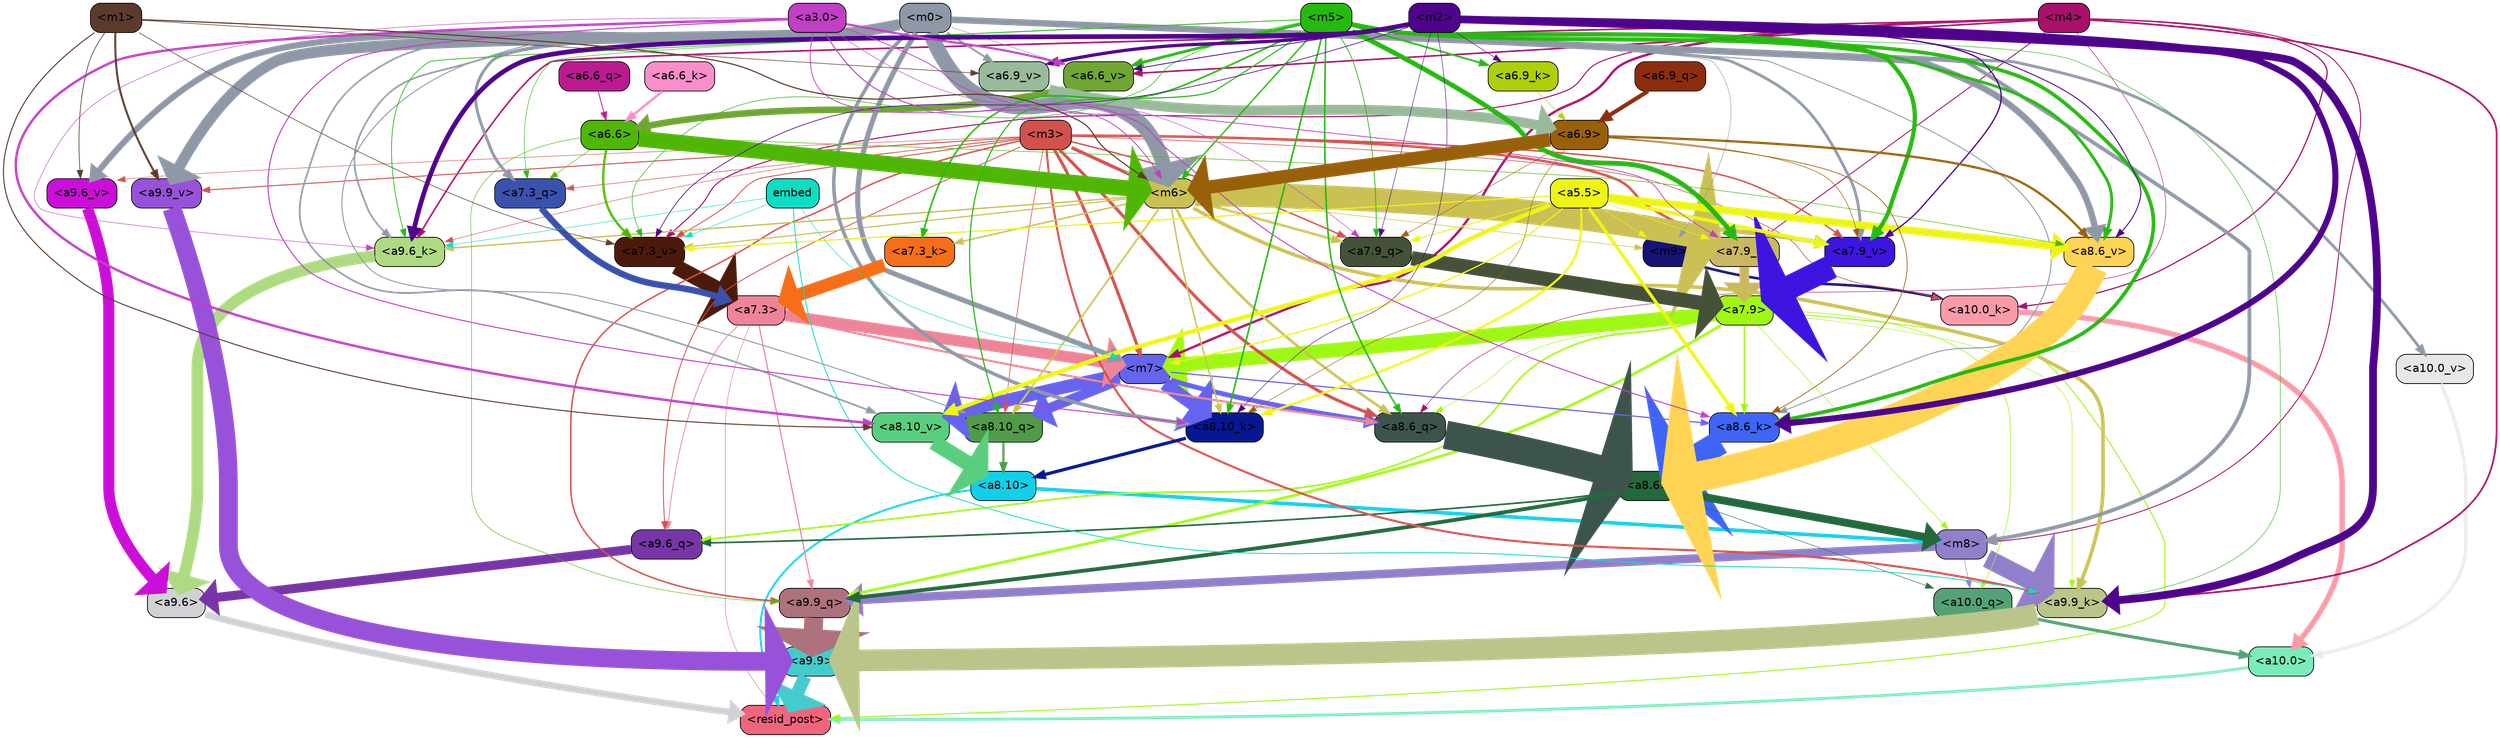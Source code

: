strict digraph "" {
	graph [bgcolor=transparent,
		layout=dot,
		overlap=false,
		splines=true
	];
	"<a10.0>"	[color=black,
		fillcolor="#7aebb9",
		fontname=Helvetica,
		shape=box,
		style="filled, rounded"];
	"<resid_post>"	[color=black,
		fillcolor="#ef667c",
		fontname=Helvetica,
		shape=box,
		style="filled, rounded"];
	"<a10.0>" -> "<resid_post>"	[color="#7aebb9",
		penwidth=3.4253244400024414];
	"<a9.9>"	[color=black,
		fillcolor="#44cbcb",
		fontname=Helvetica,
		shape=box,
		style="filled, rounded"];
	"<a9.9>" -> "<resid_post>"	[color="#44cbcb",
		penwidth=16.05378818511963];
	"<a9.6>"	[color=black,
		fillcolor="#d0d2d5",
		fontname=Helvetica,
		shape=box,
		style="filled, rounded"];
	"<a9.6>" -> "<resid_post>"	[color="#d0d2d5",
		penwidth=8.33797836303711];
	"<a8.10>"	[color=black,
		fillcolor="#10d0e9",
		fontname=Helvetica,
		shape=box,
		style="filled, rounded"];
	"<a8.10>" -> "<resid_post>"	[color="#10d0e9",
		penwidth=2.3390636444091797];
	"<m8>"	[color=black,
		fillcolor="#917fcc",
		fontname=Helvetica,
		shape=box,
		style="filled, rounded"];
	"<a8.10>" -> "<m8>"	[color="#10d0e9",
		penwidth=4.388927459716797];
	"<a7.9>"	[color=black,
		fillcolor="#9ff813",
		fontname=Helvetica,
		shape=box,
		style="filled, rounded"];
	"<a7.9>" -> "<resid_post>"	[color="#9ff813",
		penwidth=1.1926651000976562];
	"<a10.0_q>"	[color=black,
		fillcolor="#53a276",
		fontname=Helvetica,
		shape=box,
		style="filled, rounded"];
	"<a7.9>" -> "<a10.0_q>"	[color="#9ff813",
		penwidth=0.7811813354492188];
	"<a7.9>" -> "<m8>"	[color="#9ff813",
		penwidth=0.6738662719726562];
	"<a9.9_q>"	[color=black,
		fillcolor="#ad727d",
		fontname=Helvetica,
		shape=box,
		style="filled, rounded"];
	"<a7.9>" -> "<a9.9_q>"	[color="#9ff813",
		penwidth=3.33896541595459];
	"<a9.6_q>"	[color=black,
		fillcolor="#7735a8",
		fontname=Helvetica,
		shape=box,
		style="filled, rounded"];
	"<a7.9>" -> "<a9.6_q>"	[color="#9ff813",
		penwidth=2.0531044006347656];
	"<a9.9_k>"	[color=black,
		fillcolor="#bac589",
		fontname=Helvetica,
		shape=box,
		style="filled, rounded"];
	"<a7.9>" -> "<a9.9_k>"	[color="#9ff813",
		penwidth=0.6];
	"<a8.6_q>"	[color=black,
		fillcolor="#3d544d",
		fontname=Helvetica,
		shape=box,
		style="filled, rounded"];
	"<a7.9>" -> "<a8.6_q>"	[color="#9ff813",
		penwidth=0.6];
	"<a8.6_k>"	[color=black,
		fillcolor="#3f65f6",
		fontname=Helvetica,
		shape=box,
		style="filled, rounded"];
	"<a7.9>" -> "<a8.6_k>"	[color="#9ff813",
		penwidth=1.5751152038574219];
	"<m7>"	[color=black,
		fillcolor="#6663ee",
		fontname=Helvetica,
		shape=box,
		style="filled, rounded"];
	"<a7.9>" -> "<m7>"	[color="#9ff813",
		penwidth=17.67833709716797];
	"<a7.3>"	[color=black,
		fillcolor="#ee8497",
		fontname=Helvetica,
		shape=box,
		style="filled, rounded"];
	"<a7.3>" -> "<resid_post>"	[color="#ee8497",
		penwidth=0.7339706420898438];
	"<a7.3>" -> "<a9.9_q>"	[color="#ee8497",
		penwidth=1.3609809875488281];
	"<a7.3>" -> "<a9.6_q>"	[color="#ee8497",
		penwidth=0.9587650299072266];
	"<a7.3>" -> "<a8.6_q>"	[color="#ee8497",
		penwidth=2.597522735595703];
	"<a7.3>" -> "<m7>"	[color="#ee8497",
		penwidth=13.925512313842773];
	"<a10.0_q>" -> "<a10.0>"	[color="#53a276",
		penwidth=3.861766815185547];
	"<a10.0_k>"	[color=black,
		fillcolor="#fb9ba8",
		fontname=Helvetica,
		shape=box,
		style="filled, rounded"];
	"<a10.0_k>" -> "<a10.0>"	[color="#fb9ba8",
		penwidth=6.691814422607422];
	"<a10.0_v>"	[color=black,
		fillcolor="#e6e8e6",
		fontname=Helvetica,
		shape=box,
		style="filled, rounded"];
	"<a10.0_v>" -> "<a10.0>"	[color="#e6e8e6",
		penwidth=3.703948974609375];
	"<m8>" -> "<a10.0_q>"	[color="#917fcc",
		penwidth=0.6];
	"<m8>" -> "<a9.9_q>"	[color="#917fcc",
		penwidth=10.407995223999023];
	"<m8>" -> "<a9.9_k>"	[color="#917fcc",
		penwidth=22.67278480529785];
	"<a8.6>"	[color=black,
		fillcolor="#23693c",
		fontname=Helvetica,
		shape=box,
		style="filled, rounded"];
	"<a8.6>" -> "<a10.0_q>"	[color="#23693c",
		penwidth=0.6];
	"<a8.6>" -> "<m8>"	[color="#23693c",
		penwidth=9.616483688354492];
	"<a8.6>" -> "<a9.9_q>"	[color="#23693c",
		penwidth=4.681654930114746];
	"<a8.6>" -> "<a9.6_q>"	[color="#23693c",
		penwidth=2.0046749114990234];
	"<m9>"	[color=black,
		fillcolor="#171377",
		fontname=Helvetica,
		shape=box,
		style="filled, rounded"];
	"<m9>" -> "<a10.0_k>"	[color="#171377",
		penwidth=3.1536026000976562];
	"<m4>"	[color=black,
		fillcolor="#a91069",
		fontname=Helvetica,
		shape=box,
		style="filled, rounded"];
	"<m4>" -> "<a10.0_k>"	[color="#a91069",
		penwidth=1.4532089233398438];
	"<m4>" -> "<m8>"	[color="#a91069",
		penwidth=1.1121444702148438];
	"<m4>" -> "<a9.9_k>"	[color="#a91069",
		penwidth=2.1296005249023438];
	"<a9.6_k>"	[color=black,
		fillcolor="#aeda81",
		fontname=Helvetica,
		shape=box,
		style="filled, rounded"];
	"<m4>" -> "<a9.6_k>"	[color="#a91069",
		penwidth=1.93524169921875];
	"<m4>" -> "<a8.6_q>"	[color="#a91069",
		penwidth=0.6086311340332031];
	"<m4>" -> "<m7>"	[color="#a91069",
		penwidth=2.9153175354003906];
	"<a7.9_k>"	[color=black,
		fillcolor="#c9b763",
		fontname=Helvetica,
		shape=box,
		style="filled, rounded"];
	"<m4>" -> "<a7.9_k>"	[color="#a91069",
		penwidth=1.0983266830444336];
	"<a7.3_v>"	[color=black,
		fillcolor="#4c1a0a",
		fontname=Helvetica,
		shape=box,
		style="filled, rounded"];
	"<m4>" -> "<a7.3_v>"	[color="#a91069",
		penwidth=1.2746734619140625];
	"<a6.6_v>"	[color=black,
		fillcolor="#6fa633",
		fontname=Helvetica,
		shape=box,
		style="filled, rounded"];
	"<m4>" -> "<a6.6_v>"	[color="#a91069",
		penwidth=1.873147964477539];
	"<m3>"	[color=black,
		fillcolor="#d3514c",
		fontname=Helvetica,
		shape=box,
		style="filled, rounded"];
	"<m3>" -> "<a10.0_k>"	[color="#d3514c",
		penwidth=0.8012542724609375];
	"<m6>"	[color=black,
		fillcolor="#cac054",
		fontname=Helvetica,
		shape=box,
		style="filled, rounded"];
	"<m3>" -> "<m6>"	[color="#d3514c",
		penwidth=4.0873308181762695];
	"<m3>" -> "<a9.9_q>"	[color="#d3514c",
		penwidth=1.8098411560058594];
	"<m3>" -> "<a9.6_q>"	[color="#d3514c",
		penwidth=1.0731983184814453];
	"<m3>" -> "<a9.9_k>"	[color="#d3514c",
		penwidth=2.538074493408203];
	"<m3>" -> "<a9.6_k>"	[color="#d3514c",
		penwidth=0.6];
	"<a9.9_v>"	[color=black,
		fillcolor="#9851d9",
		fontname=Helvetica,
		shape=box,
		style="filled, rounded"];
	"<m3>" -> "<a9.9_v>"	[color="#d3514c",
		penwidth=1.1908531188964844];
	"<a9.6_v>"	[color=black,
		fillcolor="#cb0ed8",
		fontname=Helvetica,
		shape=box,
		style="filled, rounded"];
	"<m3>" -> "<a9.6_v>"	[color="#d3514c",
		penwidth=0.6];
	"<a8.10_q>"	[color=black,
		fillcolor="#4f9b48",
		fontname=Helvetica,
		shape=box,
		style="filled, rounded"];
	"<m3>" -> "<a8.10_q>"	[color="#d3514c",
		penwidth=0.7969093322753906];
	"<m3>" -> "<a8.6_q>"	[color="#d3514c",
		penwidth=3.8069801330566406];
	"<m3>" -> "<m7>"	[color="#d3514c",
		penwidth=3.7463531494140625];
	"<a7.9_q>"	[color=black,
		fillcolor="#455138",
		fontname=Helvetica,
		shape=box,
		style="filled, rounded"];
	"<m3>" -> "<a7.9_q>"	[color="#d3514c",
		penwidth=1.7077007293701172];
	"<a7.3_q>"	[color=black,
		fillcolor="#3a52ad",
		fontname=Helvetica,
		shape=box,
		style="filled, rounded"];
	"<m3>" -> "<a7.3_q>"	[color="#d3514c",
		penwidth=0.6810226440429688];
	"<m3>" -> "<a7.9_k>"	[color="#d3514c",
		penwidth=3.0535898208618164];
	"<a7.9_v>"	[color=black,
		fillcolor="#3d14e0",
		fontname=Helvetica,
		shape=box,
		style="filled, rounded"];
	"<m3>" -> "<a7.9_v>"	[color="#d3514c",
		penwidth=1.8027725219726562];
	"<m3>" -> "<a7.3_v>"	[color="#d3514c",
		penwidth=1.0946578979492188];
	"<m0>"	[color=black,
		fillcolor="#8f98a6",
		fontname=Helvetica,
		shape=box,
		style="filled, rounded"];
	"<m0>" -> "<a10.0_v>"	[color="#8f98a6",
		penwidth=3.520832061767578];
	"<m0>" -> "<m8>"	[color="#8f98a6",
		penwidth=4.624839782714844];
	"<m0>" -> "<m9>"	[color="#8f98a6",
		penwidth=0.6];
	"<m0>" -> "<m6>"	[color="#8f98a6",
		penwidth=18.578011751174927];
	"<m0>" -> "<a9.6_k>"	[color="#8f98a6",
		penwidth=2.0742149353027344];
	"<m0>" -> "<a9.9_v>"	[color="#8f98a6",
		penwidth=13.6649169921875];
	"<m0>" -> "<a9.6_v>"	[color="#8f98a6",
		penwidth=7.575786590576172];
	"<m0>" -> "<a8.10_q>"	[color="#8f98a6",
		penwidth=1.1731605529785156];
	"<a8.10_k>"	[color=black,
		fillcolor="#061792",
		fontname=Helvetica,
		shape=box,
		style="filled, rounded"];
	"<m0>" -> "<a8.10_k>"	[color="#8f98a6",
		penwidth=4.350425720214844];
	"<m0>" -> "<a8.6_k>"	[color="#8f98a6",
		penwidth=1.1486854553222656];
	"<a8.10_v>"	[color=black,
		fillcolor="#59ce7e",
		fontname=Helvetica,
		shape=box,
		style="filled, rounded"];
	"<m0>" -> "<a8.10_v>"	[color="#8f98a6",
		penwidth=2.0526657104492188];
	"<a8.6_v>"	[color=black,
		fillcolor="#ffd353",
		fontname=Helvetica,
		shape=box,
		style="filled, rounded"];
	"<m0>" -> "<a8.6_v>"	[color="#8f98a6",
		penwidth=7.951751708984375];
	"<m0>" -> "<m7>"	[color="#8f98a6",
		penwidth=6.283721923828125];
	"<m0>" -> "<a7.3_q>"	[color="#8f98a6",
		penwidth=3.6216583251953125];
	"<m0>" -> "<a7.9_v>"	[color="#8f98a6",
		penwidth=3.447589874267578];
	"<a6.9_v>"	[color=black,
		fillcolor="#99ba9b",
		fontname=Helvetica,
		shape=box,
		style="filled, rounded"];
	"<m0>" -> "<a6.9_v>"	[color="#8f98a6",
		penwidth=2.383556365966797];
	"<m0>" -> "<a6.6_v>"	[color="#8f98a6",
		penwidth=0.6];
	"<m6>" -> "<m9>"	[color="#cac054",
		penwidth=0.7276992797851562];
	"<m6>" -> "<a9.9_k>"	[color="#cac054",
		penwidth=4.405937194824219];
	"<m6>" -> "<a9.6_k>"	[color="#cac054",
		penwidth=1.6540985107421875];
	"<m6>" -> "<a8.10_q>"	[color="#cac054",
		penwidth=2.2618331909179688];
	"<m6>" -> "<a8.6_q>"	[color="#cac054",
		penwidth=3.241657257080078];
	"<m6>" -> "<a8.10_k>"	[color="#cac054",
		penwidth=1.733642578125];
	"<m6>" -> "<a7.9_q>"	[color="#cac054",
		penwidth=2.9651412963867188];
	"<m6>" -> "<a7.9_k>"	[color="#cac054",
		penwidth=29.52049446105957];
	"<a7.3_k>"	[color=black,
		fillcolor="#f76e18",
		fontname=Helvetica,
		shape=box,
		style="filled, rounded"];
	"<m6>" -> "<a7.3_k>"	[color="#cac054",
		penwidth=1.8433246612548828];
	"<m6>" -> "<a7.9_v>"	[color="#cac054",
		penwidth=5.381137847900391];
	"<m6>" -> "<a7.3_v>"	[color="#cac054",
		penwidth=1.3778877258300781];
	"<a5.5>"	[color=black,
		fillcolor="#ecf514",
		fontname=Helvetica,
		shape=box,
		style="filled, rounded"];
	"<a5.5>" -> "<m9>"	[color="#ecf514",
		penwidth=0.6];
	"<a5.5>" -> "<a8.10_k>"	[color="#ecf514",
		penwidth=2.6749038696289062];
	"<a5.5>" -> "<a8.6_k>"	[color="#ecf514",
		penwidth=3.9810218811035156];
	"<a5.5>" -> "<a8.10_v>"	[color="#ecf514",
		penwidth=5.2978057861328125];
	"<a5.5>" -> "<a8.6_v>"	[color="#ecf514",
		penwidth=9.177913665771484];
	"<a5.5>" -> "<m7>"	[color="#ecf514",
		penwidth=1.5525360107421875];
	"<a5.5>" -> "<a7.9_q>"	[color="#ecf514",
		penwidth=1.22930908203125];
	"<a5.5>" -> "<a7.9_k>"	[color="#ecf514",
		penwidth=0.6708955764770508];
	"<a5.5>" -> "<a7.9_v>"	[color="#ecf514",
		penwidth=4.432796478271484];
	"<a5.5>" -> "<a7.3_v>"	[color="#ecf514",
		penwidth=1.4417800903320312];
	"<a9.9_q>" -> "<a9.9>"	[color="#ad727d",
		penwidth=23.20368194580078];
	"<a9.6_q>" -> "<a9.6>"	[color="#7735a8",
		penwidth=11.181507110595703];
	"<a9.9_k>" -> "<a9.9>"	[color="#bac589",
		penwidth=26.641464233398438];
	"<a9.6_k>" -> "<a9.6>"	[color="#aeda81",
		penwidth=14.532459259033203];
	"<a9.9_v>" -> "<a9.9>"	[color="#9851d9",
		penwidth=23.02225112915039];
	"<a9.6_v>" -> "<a9.6>"	[color="#cb0ed8",
		penwidth=13.634431838989258];
	"<a6.6>"	[color=black,
		fillcolor="#4fb704",
		fontname=Helvetica,
		shape=box,
		style="filled, rounded"];
	"<a6.6>" -> "<m6>"	[color="#4fb704",
		penwidth=19.58005142211914];
	"<a6.6>" -> "<a9.9_q>"	[color="#4fb704",
		penwidth=0.6];
	"<a6.6>" -> "<a8.6_v>"	[color="#4fb704",
		penwidth=0.6731643676757812];
	"<a6.6>" -> "<a7.3_q>"	[color="#4fb704",
		penwidth=0.6];
	"<a6.6>" -> "<a7.3_v>"	[color="#4fb704",
		penwidth=2.8381996154785156];
	"<m5>"	[color=black,
		fillcolor="#26b910",
		fontname=Helvetica,
		shape=box,
		style="filled, rounded"];
	"<m5>" -> "<m6>"	[color="#26b910",
		penwidth=1.7808427810668945];
	"<m5>" -> "<a9.9_k>"	[color="#26b910",
		penwidth=0.6];
	"<m5>" -> "<a9.6_k>"	[color="#26b910",
		penwidth=0.9087238311767578];
	"<m5>" -> "<a8.10_q>"	[color="#26b910",
		penwidth=1.3886604309082031];
	"<m5>" -> "<a8.6_q>"	[color="#26b910",
		penwidth=1.8975334167480469];
	"<m5>" -> "<a8.10_k>"	[color="#26b910",
		penwidth=1.9560012817382812];
	"<m5>" -> "<a8.6_k>"	[color="#26b910",
		penwidth=4.4348602294921875];
	"<m5>" -> "<a8.6_v>"	[color="#26b910",
		penwidth=3.547332763671875];
	"<m5>" -> "<a7.9_q>"	[color="#26b910",
		penwidth=0.9239292144775391];
	"<m5>" -> "<a7.3_q>"	[color="#26b910",
		penwidth=0.6050910949707031];
	"<m5>" -> "<a7.9_k>"	[color="#26b910",
		penwidth=5.895898818969727];
	"<m5>" -> "<a7.3_k>"	[color="#26b910",
		penwidth=2.047999382019043];
	"<m5>" -> "<a7.9_v>"	[color="#26b910",
		penwidth=5.163473129272461];
	"<m5>" -> "<a7.3_v>"	[color="#26b910",
		penwidth=0.7120857238769531];
	"<a6.9_k>"	[color=black,
		fillcolor="#add00a",
		fontname=Helvetica,
		shape=box,
		style="filled, rounded"];
	"<m5>" -> "<a6.9_k>"	[color="#26b910",
		penwidth=2.202533721923828];
	"<m5>" -> "<a6.6_v>"	[color="#26b910",
		penwidth=3.4290390014648438];
	"<m2>"	[color=black,
		fillcolor="#4f038d",
		fontname=Helvetica,
		shape=box,
		style="filled, rounded"];
	"<m2>" -> "<a9.9_k>"	[color="#4f038d",
		penwidth=9.546476364135742];
	"<m2>" -> "<a9.6_k>"	[color="#4f038d",
		penwidth=5.765581130981445];
	"<m2>" -> "<a8.10_k>"	[color="#4f038d",
		penwidth=0.6];
	"<m2>" -> "<a8.6_k>"	[color="#4f038d",
		penwidth=7.5130767822265625];
	"<m2>" -> "<a8.6_v>"	[color="#4f038d",
		penwidth=1.1399917602539062];
	"<m2>" -> "<a7.9_q>"	[color="#4f038d",
		penwidth=0.6];
	"<m2>" -> "<a7.9_v>"	[color="#4f038d",
		penwidth=1.5795440673828125];
	"<m2>" -> "<a7.3_v>"	[color="#4f038d",
		penwidth=0.8394660949707031];
	"<m2>" -> "<a6.9_k>"	[color="#4f038d",
		penwidth=0.6];
	"<m2>" -> "<a6.9_v>"	[color="#4f038d",
		penwidth=3.973684310913086];
	"<m2>" -> "<a6.6_v>"	[color="#4f038d",
		penwidth=0.9880199432373047];
	embed	[color=black,
		fillcolor="#0cdec4",
		fontname=Helvetica,
		shape=box,
		style="filled, rounded"];
	embed -> "<a9.9_k>"	[color="#0cdec4",
		penwidth=1.044057846069336];
	embed -> "<a9.6_k>"	[color="#0cdec4",
		penwidth=0.6];
	embed -> "<m7>"	[color="#0cdec4",
		penwidth=0.6];
	embed -> "<a7.3_v>"	[color="#0cdec4",
		penwidth=0.6];
	"<a3.0>"	[color=black,
		fillcolor="#c03fc5",
		fontname=Helvetica,
		shape=box,
		style="filled, rounded"];
	"<a3.0>" -> "<m6>"	[color="#c03fc5",
		penwidth=0.9893608093261719];
	"<a3.0>" -> "<a9.6_k>"	[color="#c03fc5",
		penwidth=0.6];
	"<a3.0>" -> "<a8.10_k>"	[color="#c03fc5",
		penwidth=1.2375259399414062];
	"<a3.0>" -> "<a8.6_k>"	[color="#c03fc5",
		penwidth=1.2278594970703125];
	"<a3.0>" -> "<a8.10_v>"	[color="#c03fc5",
		penwidth=2.9724464416503906];
	"<a3.0>" -> "<a7.9_q>"	[color="#c03fc5",
		penwidth=0.6];
	"<a3.0>" -> "<a7.9_k>"	[color="#c03fc5",
		penwidth=0.9558658599853516];
	"<a3.0>" -> "<a6.6_v>"	[color="#c03fc5",
		penwidth=2.5804481506347656];
	"<m1>"	[color=black,
		fillcolor="#5c3b2c",
		fontname=Helvetica,
		shape=box,
		style="filled, rounded"];
	"<m1>" -> "<m6>"	[color="#5c3b2c",
		penwidth=1.3794612884521484];
	"<m1>" -> "<a9.9_v>"	[color="#5c3b2c",
		penwidth=2.484710693359375];
	"<m1>" -> "<a9.6_v>"	[color="#5c3b2c",
		penwidth=0.8296928405761719];
	"<m1>" -> "<a8.10_v>"	[color="#5c3b2c",
		penwidth=1.2231903076171875];
	"<m1>" -> "<a7.3_v>"	[color="#5c3b2c",
		penwidth=0.7203178405761719];
	"<m1>" -> "<a6.9_v>"	[color="#5c3b2c",
		penwidth=0.7137031555175781];
	"<a8.10_q>" -> "<a8.10>"	[color="#4f9b48",
		penwidth=2.6974411010742188];
	"<a8.6_q>" -> "<a8.6>"	[color="#3d544d",
		penwidth=34.91962909698486];
	"<a8.10_k>" -> "<a8.10>"	[color="#061792",
		penwidth=3.9815139770507812];
	"<a8.6_k>" -> "<a8.6>"	[color="#3f65f6",
		penwidth=30.12779998779297];
	"<a8.10_v>" -> "<a8.10>"	[color="#59ce7e",
		penwidth=18.80433464050293];
	"<a8.6_v>" -> "<a8.6>"	[color="#ffd353",
		penwidth=37.04597568511963];
	"<m7>" -> "<a8.10_q>"	[color="#6663ee",
		penwidth=12.189899444580078];
	"<m7>" -> "<a8.6_q>"	[color="#6663ee",
		penwidth=5.949329376220703];
	"<m7>" -> "<a8.10_k>"	[color="#6663ee",
		penwidth=16.634174346923828];
	"<m7>" -> "<a8.6_k>"	[color="#6663ee",
		penwidth=1.4160232543945312];
	"<m7>" -> "<a8.10_v>"	[color="#6663ee",
		penwidth=15.893604278564453];
	"<a6.9>"	[color=black,
		fillcolor="#99600a",
		fontname=Helvetica,
		shape=box,
		style="filled, rounded"];
	"<a6.9>" -> "<m6>"	[color="#99600a",
		penwidth=16.39166831970215];
	"<a6.9>" -> "<a8.10_k>"	[color="#99600a",
		penwidth=0.6];
	"<a6.9>" -> "<a8.6_k>"	[color="#99600a",
		penwidth=0.8667373657226562];
	"<a6.9>" -> "<a8.6_v>"	[color="#99600a",
		penwidth=2.8011817932128906];
	"<a6.9>" -> "<a7.9_q>"	[color="#99600a",
		penwidth=0.6];
	"<a6.9>" -> "<a7.9_v>"	[color="#99600a",
		penwidth=0.6784553527832031];
	"<a7.9_q>" -> "<a7.9>"	[color="#455138",
		penwidth=17.651885986328125];
	"<a7.3_q>" -> "<a7.3>"	[color="#3a52ad",
		penwidth=7.866306304931641];
	"<a7.9_k>" -> "<a7.9>"	[color="#c9b763",
		penwidth=12.17039680480957];
	"<a7.3_k>" -> "<a7.3>"	[color="#f76e18",
		penwidth=16.016246795654297];
	"<a7.9_v>" -> "<a7.9>"	[color="#3d14e0",
		penwidth=29.394658088684082];
	"<a7.3_v>" -> "<a7.3>"	[color="#4c1a0a",
		penwidth=19.01776695251465];
	"<a6.9_q>"	[color=black,
		fillcolor="#8e2d0d",
		fontname=Helvetica,
		shape=box,
		style="filled, rounded"];
	"<a6.9_q>" -> "<a6.9>"	[color="#8e2d0d",
		penwidth=5.041379928588867];
	"<a6.6_q>"	[color=black,
		fillcolor="#bb1a91",
		fontname=Helvetica,
		shape=box,
		style="filled, rounded"];
	"<a6.6_q>" -> "<a6.6>"	[color="#bb1a91",
		penwidth=1.0210704803466797];
	"<a6.9_k>" -> "<a6.9>"	[color="#add00a",
		penwidth=0.6];
	"<a6.6_k>"	[color=black,
		fillcolor="#f98eca",
		fontname=Helvetica,
		shape=box,
		style="filled, rounded"];
	"<a6.6_k>" -> "<a6.6>"	[color="#f98eca",
		penwidth=3.0834922790527344];
	"<a6.9_v>" -> "<a6.9>"	[color="#99ba9b",
		penwidth=12.179949760437012];
	"<a6.6_v>" -> "<a6.6>"	[color="#6fa633",
		penwidth=8.061713218688965];
}
